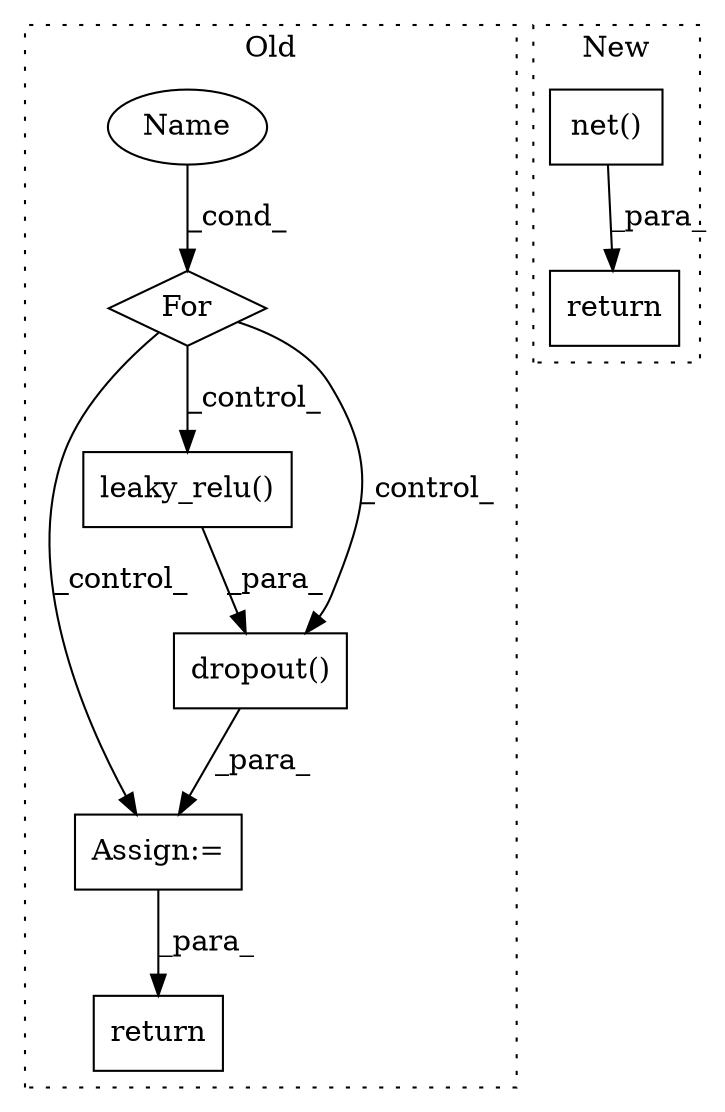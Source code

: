 digraph G {
subgraph cluster0 {
1 [label="For" a="107" s="14979,15005" l="4,14" shape="diamond"];
3 [label="Name" a="87" s="14983" l="1" shape="ellipse"];
4 [label="Assign:=" a="68" s="15020" l="3" shape="box"];
5 [label="return" a="93" s="15064" l="7" shape="box"];
7 [label="leaky_relu()" a="75" s="15036,15053" l="13,1" shape="box"];
8 [label="dropout()" a="75" s="15023,15054" l="13,1" shape="box"];
label = "Old";
style="dotted";
}
subgraph cluster1 {
2 [label="net()" a="75" s="14787,14797" l="9,1" shape="box"];
6 [label="return" a="93" s="14780" l="7" shape="box"];
label = "New";
style="dotted";
}
1 -> 7 [label="_control_"];
1 -> 8 [label="_control_"];
1 -> 4 [label="_control_"];
2 -> 6 [label="_para_"];
3 -> 1 [label="_cond_"];
4 -> 5 [label="_para_"];
7 -> 8 [label="_para_"];
8 -> 4 [label="_para_"];
}